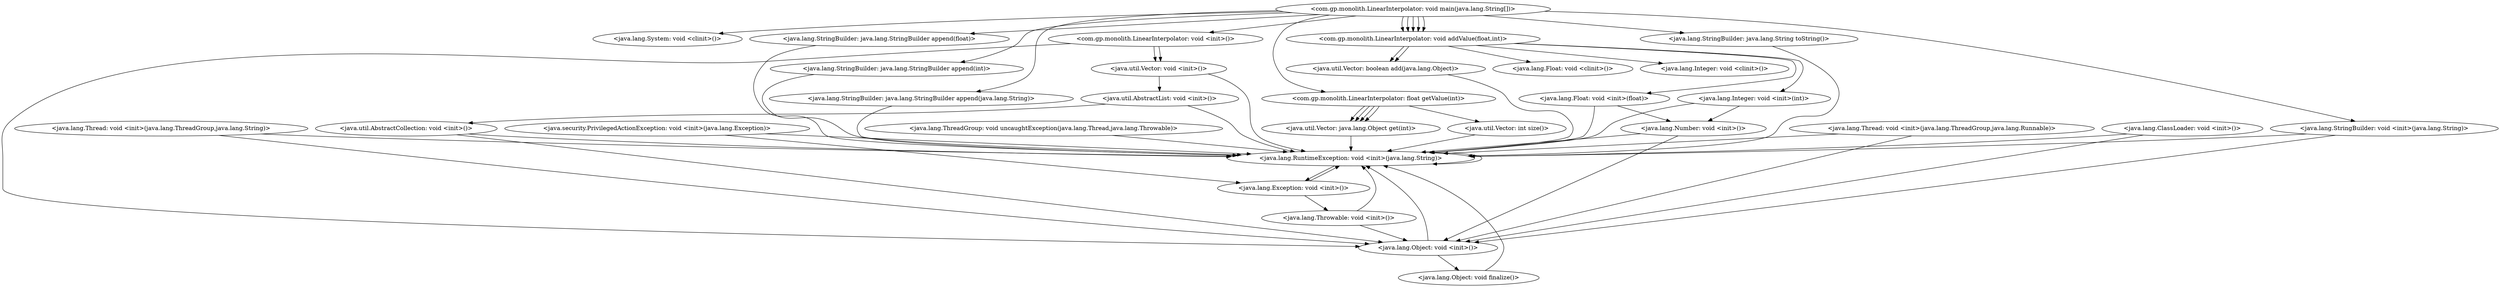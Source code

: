 digraph CallGraph {
"<com.gp.monolith.LinearInterpolator: void main(java.lang.String[])>" -> "<java.lang.System: void <clinit>()>";
"<com.gp.monolith.LinearInterpolator: void main(java.lang.String[])>" -> "<java.lang.StringBuilder: void <init>(java.lang.String)>";
"<com.gp.monolith.LinearInterpolator: void main(java.lang.String[])>" -> "<com.gp.monolith.LinearInterpolator: void <init>()>";
"<java.lang.ThreadGroup: void uncaughtException(java.lang.Thread,java.lang.Throwable)>" -> "<java.lang.RuntimeException: void <init>(java.lang.String)>";
"<java.lang.ClassLoader: void <init>()>" -> "<java.lang.Object: void <init>()>";
"<java.lang.ClassLoader: void <init>()>" -> "<java.lang.RuntimeException: void <init>(java.lang.String)>";
"<java.security.PrivilegedActionException: void <init>(java.lang.Exception)>" -> "<java.lang.Exception: void <init>()>";
"<java.security.PrivilegedActionException: void <init>(java.lang.Exception)>" -> "<java.lang.RuntimeException: void <init>(java.lang.String)>";
"<java.lang.Thread: void <init>(java.lang.ThreadGroup,java.lang.Runnable)>" -> "<java.lang.Object: void <init>()>";
"<java.lang.Thread: void <init>(java.lang.ThreadGroup,java.lang.Runnable)>" -> "<java.lang.RuntimeException: void <init>(java.lang.String)>";
"<java.lang.Thread: void <init>(java.lang.ThreadGroup,java.lang.String)>" -> "<java.lang.Object: void <init>()>";
"<java.lang.Thread: void <init>(java.lang.ThreadGroup,java.lang.String)>" -> "<java.lang.RuntimeException: void <init>(java.lang.String)>";
"<java.lang.StringBuilder: void <init>(java.lang.String)>" -> "<java.lang.Object: void <init>()>";
"<java.lang.StringBuilder: void <init>(java.lang.String)>" -> "<java.lang.RuntimeException: void <init>(java.lang.String)>";
"<com.gp.monolith.LinearInterpolator: void <init>()>" -> "<java.lang.Object: void <init>()>";
"<com.gp.monolith.LinearInterpolator: void <init>()>" -> "<java.util.Vector: void <init>()>";
"<com.gp.monolith.LinearInterpolator: void <init>()>" -> "<java.util.Vector: void <init>()>";
"<java.lang.RuntimeException: void <init>(java.lang.String)>" -> "<java.lang.Exception: void <init>()>";
"<java.lang.RuntimeException: void <init>(java.lang.String)>" -> "<java.lang.RuntimeException: void <init>(java.lang.String)>";
"<java.lang.Object: void <init>()>" -> "<java.lang.Object: void finalize()>";
"<java.lang.Object: void <init>()>" -> "<java.lang.RuntimeException: void <init>(java.lang.String)>";
"<java.lang.Exception: void <init>()>" -> "<java.lang.Throwable: void <init>()>";
"<java.lang.Exception: void <init>()>" -> "<java.lang.RuntimeException: void <init>(java.lang.String)>";
"<java.util.Vector: void <init>()>" -> "<java.util.AbstractList: void <init>()>";
"<java.util.Vector: void <init>()>" -> "<java.lang.RuntimeException: void <init>(java.lang.String)>";
"<java.lang.Object: void finalize()>" -> "<java.lang.RuntimeException: void <init>(java.lang.String)>";
"<java.lang.Throwable: void <init>()>" -> "<java.lang.Object: void <init>()>";
"<java.lang.Throwable: void <init>()>" -> "<java.lang.RuntimeException: void <init>(java.lang.String)>";
"<java.util.AbstractList: void <init>()>" -> "<java.util.AbstractCollection: void <init>()>";
"<java.util.AbstractList: void <init>()>" -> "<java.lang.RuntimeException: void <init>(java.lang.String)>";
"<java.util.AbstractCollection: void <init>()>" -> "<java.lang.Object: void <init>()>";
"<java.util.AbstractCollection: void <init>()>" -> "<java.lang.RuntimeException: void <init>(java.lang.String)>";
"<com.gp.monolith.LinearInterpolator: void main(java.lang.String[])>" -> "<java.lang.StringBuilder: java.lang.StringBuilder append(int)>";
"<com.gp.monolith.LinearInterpolator: void main(java.lang.String[])>" -> "<java.lang.StringBuilder: java.lang.StringBuilder append(java.lang.String)>";
"<com.gp.monolith.LinearInterpolator: void main(java.lang.String[])>" -> "<java.lang.StringBuilder: java.lang.StringBuilder append(float)>";
"<com.gp.monolith.LinearInterpolator: void main(java.lang.String[])>" -> "<java.lang.StringBuilder: java.lang.String toString()>";
"<java.lang.StringBuilder: java.lang.StringBuilder append(int)>" -> "<java.lang.RuntimeException: void <init>(java.lang.String)>";
"<java.lang.StringBuilder: java.lang.StringBuilder append(java.lang.String)>" -> "<java.lang.RuntimeException: void <init>(java.lang.String)>";
"<java.lang.StringBuilder: java.lang.StringBuilder append(float)>" -> "<java.lang.RuntimeException: void <init>(java.lang.String)>";
"<java.lang.StringBuilder: java.lang.String toString()>" -> "<java.lang.RuntimeException: void <init>(java.lang.String)>";
"<com.gp.monolith.LinearInterpolator: void main(java.lang.String[])>" -> "<com.gp.monolith.LinearInterpolator: void addValue(float,int)>";
"<com.gp.monolith.LinearInterpolator: void main(java.lang.String[])>" -> "<com.gp.monolith.LinearInterpolator: void addValue(float,int)>";
"<com.gp.monolith.LinearInterpolator: void main(java.lang.String[])>" -> "<com.gp.monolith.LinearInterpolator: void addValue(float,int)>";
"<com.gp.monolith.LinearInterpolator: void main(java.lang.String[])>" -> "<com.gp.monolith.LinearInterpolator: void addValue(float,int)>";
"<com.gp.monolith.LinearInterpolator: void main(java.lang.String[])>" -> "<com.gp.monolith.LinearInterpolator: void addValue(float,int)>";
"<com.gp.monolith.LinearInterpolator: void main(java.lang.String[])>" -> "<com.gp.monolith.LinearInterpolator: float getValue(int)>";
"<com.gp.monolith.LinearInterpolator: void addValue(float,int)>" -> "<java.lang.Float: void <clinit>()>";
"<com.gp.monolith.LinearInterpolator: void addValue(float,int)>" -> "<java.lang.Integer: void <init>(int)>";
"<com.gp.monolith.LinearInterpolator: void addValue(float,int)>" -> "<java.lang.Float: void <init>(float)>";
"<com.gp.monolith.LinearInterpolator: void addValue(float,int)>" -> "<java.lang.Integer: void <clinit>()>";
"<java.lang.Integer: void <init>(int)>" -> "<java.lang.Number: void <init>()>";
"<java.lang.Integer: void <init>(int)>" -> "<java.lang.RuntimeException: void <init>(java.lang.String)>";
"<java.lang.Float: void <init>(float)>" -> "<java.lang.Number: void <init>()>";
"<java.lang.Float: void <init>(float)>" -> "<java.lang.RuntimeException: void <init>(java.lang.String)>";
"<java.lang.Number: void <init>()>" -> "<java.lang.Object: void <init>()>";
"<java.lang.Number: void <init>()>" -> "<java.lang.RuntimeException: void <init>(java.lang.String)>";
"<com.gp.monolith.LinearInterpolator: float getValue(int)>" -> "<java.util.Vector: int size()>";
"<com.gp.monolith.LinearInterpolator: float getValue(int)>" -> "<java.util.Vector: java.lang.Object get(int)>";
"<com.gp.monolith.LinearInterpolator: float getValue(int)>" -> "<java.util.Vector: java.lang.Object get(int)>";
"<com.gp.monolith.LinearInterpolator: float getValue(int)>" -> "<java.util.Vector: java.lang.Object get(int)>";
"<com.gp.monolith.LinearInterpolator: float getValue(int)>" -> "<java.util.Vector: java.lang.Object get(int)>";
"<java.util.Vector: int size()>" -> "<java.lang.RuntimeException: void <init>(java.lang.String)>";
"<java.util.Vector: java.lang.Object get(int)>" -> "<java.lang.RuntimeException: void <init>(java.lang.String)>";
"<com.gp.monolith.LinearInterpolator: void addValue(float,int)>" -> "<java.util.Vector: boolean add(java.lang.Object)>";
"<com.gp.monolith.LinearInterpolator: void addValue(float,int)>" -> "<java.util.Vector: boolean add(java.lang.Object)>";
"<java.util.Vector: boolean add(java.lang.Object)>" -> "<java.lang.RuntimeException: void <init>(java.lang.String)>";
}
